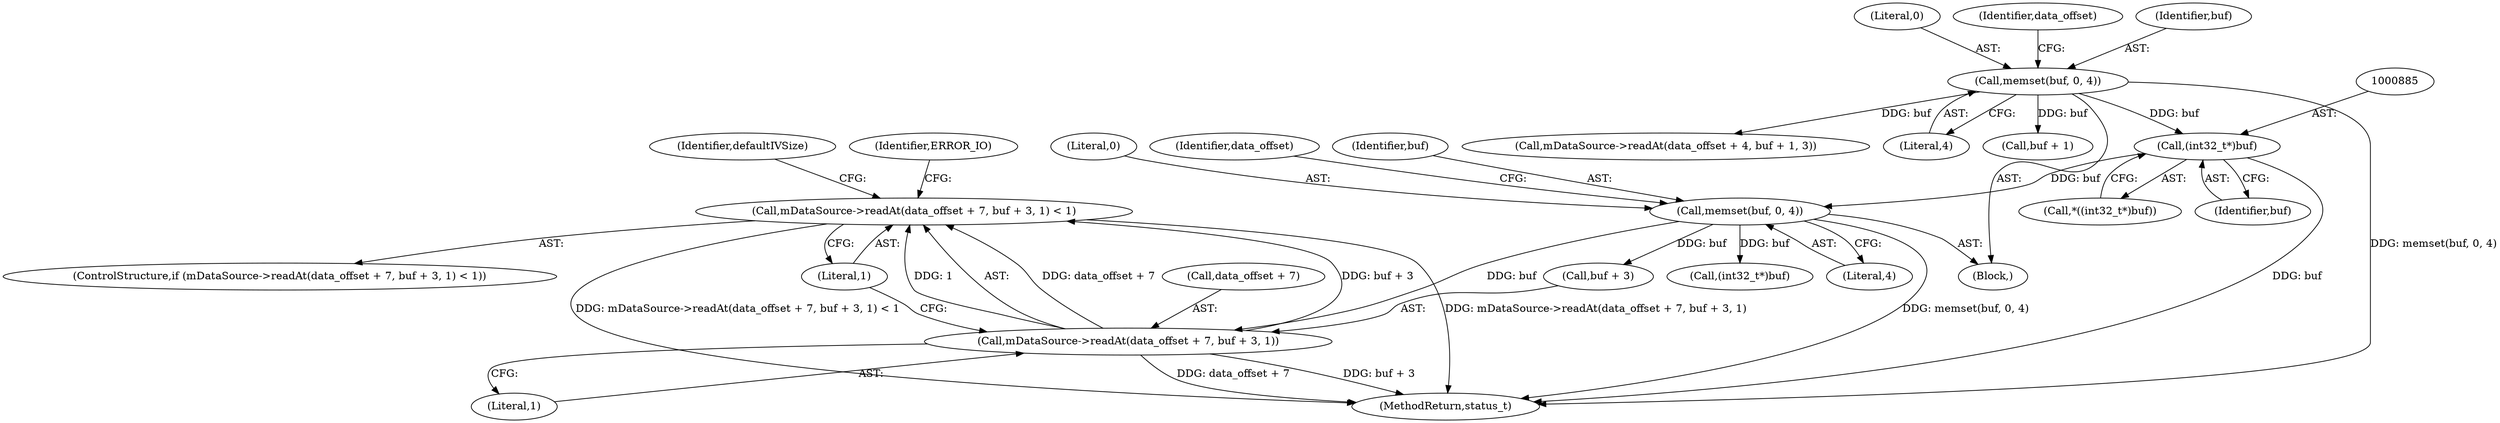 digraph "0_Android_6fe85f7e15203e48df2cc3e8e1c4bc6ad49dc968@API" {
"1000899" [label="(Call,mDataSource->readAt(data_offset + 7, buf + 3, 1) < 1)"];
"1000900" [label="(Call,mDataSource->readAt(data_offset + 7, buf + 3, 1))"];
"1000894" [label="(Call,memset(buf, 0, 4))"];
"1000884" [label="(Call,(int32_t*)buf)"];
"1000861" [label="(Call,memset(buf, 0, 4))"];
"1000898" [label="(ControlStructure,if (mDataSource->readAt(data_offset + 7, buf + 3, 1) < 1))"];
"1000907" [label="(Literal,1)"];
"1000917" [label="(Call,(int32_t*)buf)"];
"1000902" [label="(Identifier,data_offset)"];
"1000904" [label="(Call,buf + 3)"];
"1000867" [label="(Call,mDataSource->readAt(data_offset + 4, buf + 1, 3))"];
"1000884" [label="(Call,(int32_t*)buf)"];
"1002927" [label="(MethodReturn,status_t)"];
"1000895" [label="(Identifier,buf)"];
"1000900" [label="(Call,mDataSource->readAt(data_offset + 7, buf + 3, 1))"];
"1000894" [label="(Call,memset(buf, 0, 4))"];
"1000864" [label="(Literal,4)"];
"1000861" [label="(Call,memset(buf, 0, 4))"];
"1000883" [label="(Call,*((int32_t*)buf))"];
"1000914" [label="(Identifier,defaultIVSize)"];
"1000908" [label="(Literal,1)"];
"1000871" [label="(Call,buf + 1)"];
"1000911" [label="(Identifier,ERROR_IO)"];
"1000896" [label="(Literal,0)"];
"1000863" [label="(Literal,0)"];
"1000869" [label="(Identifier,data_offset)"];
"1000848" [label="(Block,)"];
"1000899" [label="(Call,mDataSource->readAt(data_offset + 7, buf + 3, 1) < 1)"];
"1000901" [label="(Call,data_offset + 7)"];
"1000886" [label="(Identifier,buf)"];
"1000897" [label="(Literal,4)"];
"1000862" [label="(Identifier,buf)"];
"1000899" -> "1000898"  [label="AST: "];
"1000899" -> "1000908"  [label="CFG: "];
"1000900" -> "1000899"  [label="AST: "];
"1000908" -> "1000899"  [label="AST: "];
"1000911" -> "1000899"  [label="CFG: "];
"1000914" -> "1000899"  [label="CFG: "];
"1000899" -> "1002927"  [label="DDG: mDataSource->readAt(data_offset + 7, buf + 3, 1) < 1"];
"1000899" -> "1002927"  [label="DDG: mDataSource->readAt(data_offset + 7, buf + 3, 1)"];
"1000900" -> "1000899"  [label="DDG: data_offset + 7"];
"1000900" -> "1000899"  [label="DDG: buf + 3"];
"1000900" -> "1000899"  [label="DDG: 1"];
"1000900" -> "1000907"  [label="CFG: "];
"1000901" -> "1000900"  [label="AST: "];
"1000904" -> "1000900"  [label="AST: "];
"1000907" -> "1000900"  [label="AST: "];
"1000908" -> "1000900"  [label="CFG: "];
"1000900" -> "1002927"  [label="DDG: buf + 3"];
"1000900" -> "1002927"  [label="DDG: data_offset + 7"];
"1000894" -> "1000900"  [label="DDG: buf"];
"1000894" -> "1000848"  [label="AST: "];
"1000894" -> "1000897"  [label="CFG: "];
"1000895" -> "1000894"  [label="AST: "];
"1000896" -> "1000894"  [label="AST: "];
"1000897" -> "1000894"  [label="AST: "];
"1000902" -> "1000894"  [label="CFG: "];
"1000894" -> "1002927"  [label="DDG: memset(buf, 0, 4)"];
"1000884" -> "1000894"  [label="DDG: buf"];
"1000894" -> "1000904"  [label="DDG: buf"];
"1000894" -> "1000917"  [label="DDG: buf"];
"1000884" -> "1000883"  [label="AST: "];
"1000884" -> "1000886"  [label="CFG: "];
"1000885" -> "1000884"  [label="AST: "];
"1000886" -> "1000884"  [label="AST: "];
"1000883" -> "1000884"  [label="CFG: "];
"1000884" -> "1002927"  [label="DDG: buf"];
"1000861" -> "1000884"  [label="DDG: buf"];
"1000861" -> "1000848"  [label="AST: "];
"1000861" -> "1000864"  [label="CFG: "];
"1000862" -> "1000861"  [label="AST: "];
"1000863" -> "1000861"  [label="AST: "];
"1000864" -> "1000861"  [label="AST: "];
"1000869" -> "1000861"  [label="CFG: "];
"1000861" -> "1002927"  [label="DDG: memset(buf, 0, 4)"];
"1000861" -> "1000867"  [label="DDG: buf"];
"1000861" -> "1000871"  [label="DDG: buf"];
}
